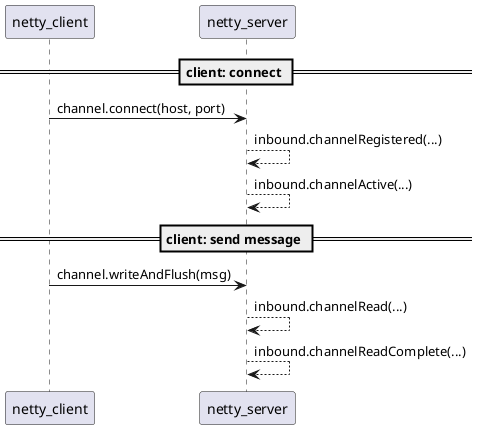 @startuml
== client: connect ==

netty_client -> netty_server: channel.connect(host, port)
netty_server --> netty_server: inbound.channelRegistered(...)
netty_server --> netty_server: inbound.channelActive(...)

== client: send message ==
netty_client -> netty_server: channel.writeAndFlush(msg)
netty_server --> netty_server: inbound.channelRead(...)
netty_server --> netty_server: inbound.channelReadComplete(...)



@enduml